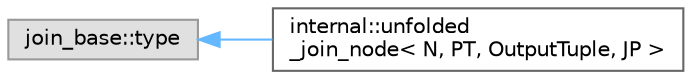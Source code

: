 digraph "类继承关系图"
{
 // LATEX_PDF_SIZE
  bgcolor="transparent";
  edge [fontname=Helvetica,fontsize=10,labelfontname=Helvetica,labelfontsize=10];
  node [fontname=Helvetica,fontsize=10,shape=box,height=0.2,width=0.4];
  rankdir="LR";
  Node0 [id="Node000000",label="join_base::type",height=0.2,width=0.4,color="grey60", fillcolor="#E0E0E0", style="filled",tooltip=" "];
  Node0 -> Node1 [id="edge5235_Node000000_Node000001",dir="back",color="steelblue1",style="solid",tooltip=" "];
  Node1 [id="Node000001",label="internal::unfolded\l_join_node\< N, PT, OutputTuple, JP \>",height=0.2,width=0.4,color="grey40", fillcolor="white", style="filled",URL="$classinternal_1_1unfolded__join__node.html",tooltip="unfolded_join_node : passes input_ports_type to join_node_base. We build the input port type"];
}
